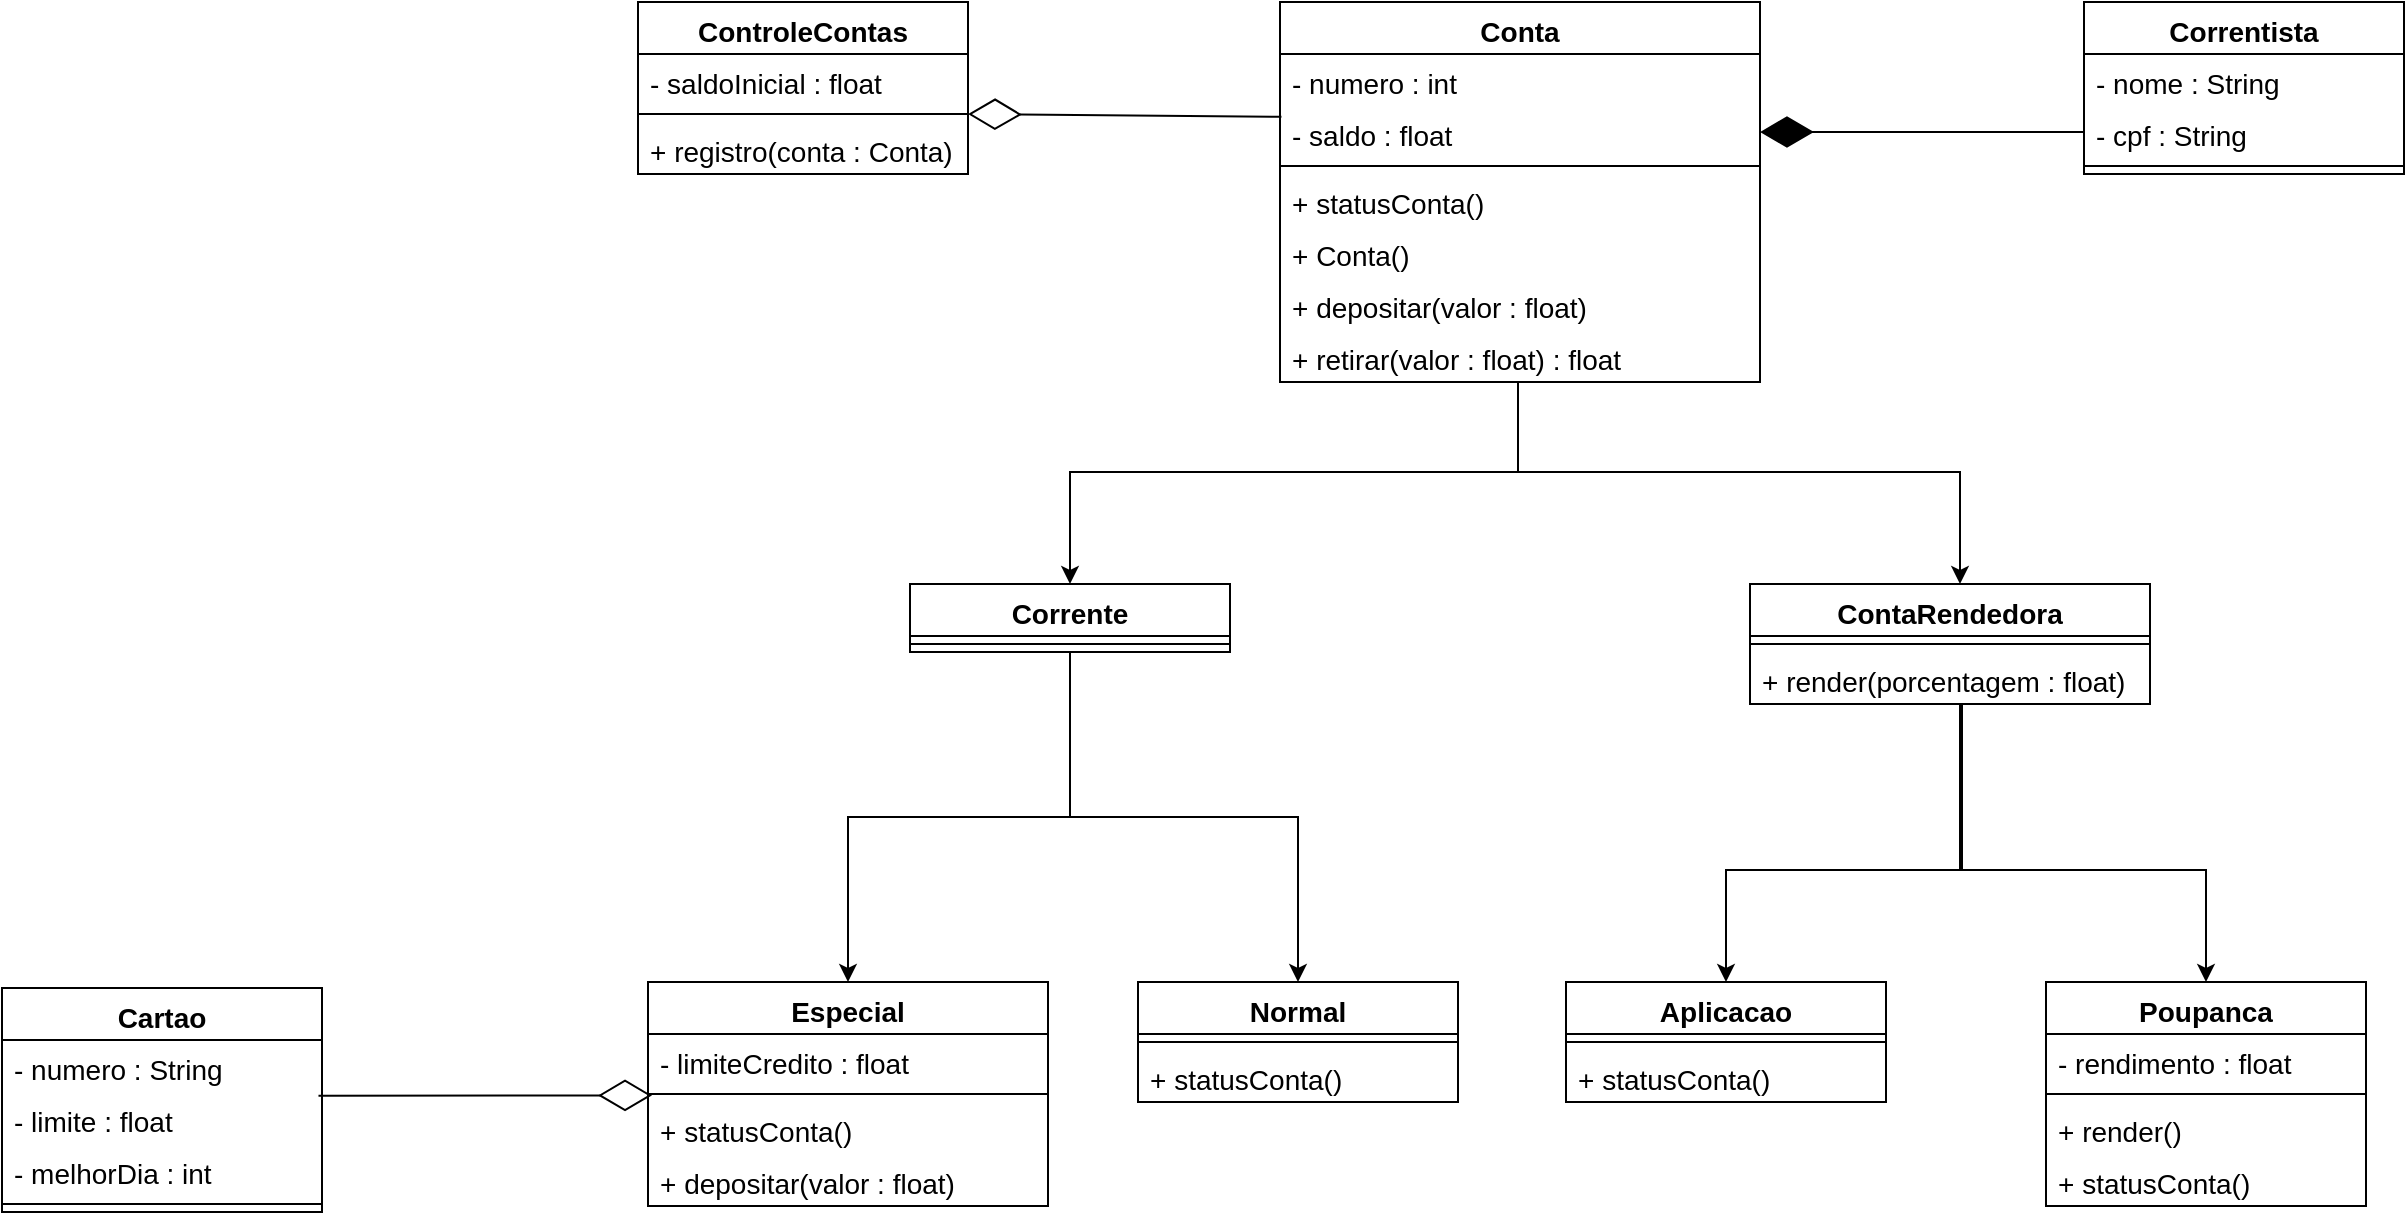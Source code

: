<mxfile version="13.6.2" type="device"><diagram id="jzm08OHMivk45kufqhk9" name="Page-1"><mxGraphModel dx="1452" dy="786" grid="0" gridSize="10" guides="1" tooltips="1" connect="1" arrows="1" fold="1" page="0" pageScale="1" pageWidth="850" pageHeight="1100" math="0" shadow="0"><root><mxCell id="0"/><mxCell id="1" parent="0"/><mxCell id="fej5oAwAKqEJnxrCgWgC-30" value="" style="edgeStyle=orthogonalEdgeStyle;rounded=0;orthogonalLoop=1;jettySize=auto;html=1;fontSize=14;" edge="1" parent="1" source="fej5oAwAKqEJnxrCgWgC-1" target="fej5oAwAKqEJnxrCgWgC-25"><mxGeometry relative="1" as="geometry"><Array as="points"><mxPoint x="243" y="205"/><mxPoint x="19" y="205"/></Array></mxGeometry></mxCell><mxCell id="fej5oAwAKqEJnxrCgWgC-60" value="" style="edgeStyle=orthogonalEdgeStyle;rounded=0;orthogonalLoop=1;jettySize=auto;html=1;fontSize=14;" edge="1" parent="1" source="fej5oAwAKqEJnxrCgWgC-25" target="fej5oAwAKqEJnxrCgWgC-56"><mxGeometry relative="1" as="geometry"/></mxCell><mxCell id="fej5oAwAKqEJnxrCgWgC-65" value="" style="edgeStyle=orthogonalEdgeStyle;rounded=0;orthogonalLoop=1;jettySize=auto;html=1;fontSize=14;" edge="1" parent="1" source="fej5oAwAKqEJnxrCgWgC-25" target="fej5oAwAKqEJnxrCgWgC-61"><mxGeometry relative="1" as="geometry"/></mxCell><mxCell id="fej5oAwAKqEJnxrCgWgC-25" value="Corrente" style="swimlane;fontStyle=1;align=center;verticalAlign=top;childLayout=stackLayout;horizontal=1;startSize=26;horizontalStack=0;resizeParent=1;resizeParentMax=0;resizeLast=0;collapsible=1;marginBottom=0;fontSize=14;" vertex="1" parent="1"><mxGeometry x="-61" y="261" width="160" height="34" as="geometry"><mxRectangle x="-61" y="261" width="90" height="26" as="alternateBounds"/></mxGeometry></mxCell><mxCell id="fej5oAwAKqEJnxrCgWgC-28" value="" style="line;strokeWidth=1;fillColor=none;align=left;verticalAlign=middle;spacingTop=-1;spacingLeft=3;spacingRight=3;rotatable=0;labelPosition=right;points=[];portConstraint=eastwest;fontSize=14;" vertex="1" parent="fej5oAwAKqEJnxrCgWgC-25"><mxGeometry y="26" width="160" height="8" as="geometry"/></mxCell><mxCell id="fej5oAwAKqEJnxrCgWgC-55" value="" style="endArrow=diamondThin;endFill=1;endSize=24;html=1;fontSize=14;exitX=0;exitY=0.5;exitDx=0;exitDy=0;" edge="1" parent="1" source="fej5oAwAKqEJnxrCgWgC-54" target="fej5oAwAKqEJnxrCgWgC-2"><mxGeometry width="160" relative="1" as="geometry"><mxPoint x="497" y="33" as="sourcePoint"/><mxPoint x="337" y="33" as="targetPoint"/></mxGeometry></mxCell><mxCell id="fej5oAwAKqEJnxrCgWgC-74" value="" style="edgeStyle=orthogonalEdgeStyle;rounded=0;orthogonalLoop=1;jettySize=auto;html=1;fontSize=14;" edge="1" parent="1" source="fej5oAwAKqEJnxrCgWgC-1" target="fej5oAwAKqEJnxrCgWgC-68"><mxGeometry relative="1" as="geometry"><Array as="points"><mxPoint x="243" y="205"/><mxPoint x="464" y="205"/></Array></mxGeometry></mxCell><mxCell id="fej5oAwAKqEJnxrCgWgC-83" value="" style="edgeStyle=orthogonalEdgeStyle;rounded=0;orthogonalLoop=1;jettySize=auto;html=1;fontSize=14;" edge="1" parent="1" source="fej5oAwAKqEJnxrCgWgC-68" target="fej5oAwAKqEJnxrCgWgC-79"><mxGeometry relative="1" as="geometry"><Array as="points"><mxPoint x="464" y="404"/><mxPoint x="347" y="404"/></Array></mxGeometry></mxCell><mxCell id="fej5oAwAKqEJnxrCgWgC-88" value="" style="edgeStyle=orthogonalEdgeStyle;rounded=0;orthogonalLoop=1;jettySize=auto;html=1;fontSize=14;" edge="1" parent="1" source="fej5oAwAKqEJnxrCgWgC-68" target="fej5oAwAKqEJnxrCgWgC-84"><mxGeometry relative="1" as="geometry"><Array as="points"><mxPoint x="465" y="404"/><mxPoint x="587" y="404"/></Array></mxGeometry></mxCell><mxCell id="fej5oAwAKqEJnxrCgWgC-79" value="Aplicacao" style="swimlane;fontStyle=1;align=center;verticalAlign=top;childLayout=stackLayout;horizontal=1;startSize=26;horizontalStack=0;resizeParent=1;resizeParentMax=0;resizeLast=0;collapsible=1;marginBottom=0;fontSize=14;" vertex="1" parent="1"><mxGeometry x="267" y="460" width="160" height="60" as="geometry"><mxRectangle x="240" y="40" width="90" height="26" as="alternateBounds"/></mxGeometry></mxCell><mxCell id="fej5oAwAKqEJnxrCgWgC-81" value="" style="line;strokeWidth=1;fillColor=none;align=left;verticalAlign=middle;spacingTop=-1;spacingLeft=3;spacingRight=3;rotatable=0;labelPosition=right;points=[];portConstraint=eastwest;fontSize=14;" vertex="1" parent="fej5oAwAKqEJnxrCgWgC-79"><mxGeometry y="26" width="160" height="8" as="geometry"/></mxCell><mxCell id="fej5oAwAKqEJnxrCgWgC-116" value="+ statusConta()" style="text;strokeColor=none;fillColor=none;align=left;verticalAlign=top;spacingLeft=4;spacingRight=4;overflow=hidden;rotatable=0;points=[[0,0.5],[1,0.5]];portConstraint=eastwest;fontSize=14;" vertex="1" parent="fej5oAwAKqEJnxrCgWgC-79"><mxGeometry y="34" width="160" height="26" as="geometry"/></mxCell><mxCell id="fej5oAwAKqEJnxrCgWgC-68" value="ContaRendedora" style="swimlane;fontStyle=1;align=center;verticalAlign=top;childLayout=stackLayout;horizontal=1;startSize=26;horizontalStack=0;resizeParent=1;resizeParentMax=0;resizeLast=0;collapsible=1;marginBottom=0;fontSize=14;" vertex="1" parent="1"><mxGeometry x="359" y="261" width="200" height="60" as="geometry"><mxRectangle x="240" y="40" width="90" height="26" as="alternateBounds"/></mxGeometry></mxCell><mxCell id="fej5oAwAKqEJnxrCgWgC-71" value="" style="line;strokeWidth=1;fillColor=none;align=left;verticalAlign=middle;spacingTop=-1;spacingLeft=3;spacingRight=3;rotatable=0;labelPosition=right;points=[];portConstraint=eastwest;fontSize=14;" vertex="1" parent="fej5oAwAKqEJnxrCgWgC-68"><mxGeometry y="26" width="200" height="8" as="geometry"/></mxCell><mxCell id="fej5oAwAKqEJnxrCgWgC-72" value="+ render(porcentagem : float)" style="text;strokeColor=none;fillColor=none;align=left;verticalAlign=top;spacingLeft=4;spacingRight=4;overflow=hidden;rotatable=0;points=[[0,0.5],[1,0.5]];portConstraint=eastwest;fontSize=14;" vertex="1" parent="fej5oAwAKqEJnxrCgWgC-68"><mxGeometry y="34" width="200" height="26" as="geometry"/></mxCell><mxCell id="fej5oAwAKqEJnxrCgWgC-84" value="Poupanca" style="swimlane;fontStyle=1;align=center;verticalAlign=top;childLayout=stackLayout;horizontal=1;startSize=26;horizontalStack=0;resizeParent=1;resizeParentMax=0;resizeLast=0;collapsible=1;marginBottom=0;fontSize=14;" vertex="1" parent="1"><mxGeometry x="507" y="460" width="160" height="112" as="geometry"><mxRectangle x="240" y="40" width="90" height="26" as="alternateBounds"/></mxGeometry></mxCell><mxCell id="fej5oAwAKqEJnxrCgWgC-90" value="- rendimento : float" style="text;strokeColor=none;fillColor=none;align=left;verticalAlign=top;spacingLeft=4;spacingRight=4;overflow=hidden;rotatable=0;points=[[0,0.5],[1,0.5]];portConstraint=eastwest;fontSize=14;" vertex="1" parent="fej5oAwAKqEJnxrCgWgC-84"><mxGeometry y="26" width="160" height="26" as="geometry"/></mxCell><mxCell id="fej5oAwAKqEJnxrCgWgC-86" value="" style="line;strokeWidth=1;fillColor=none;align=left;verticalAlign=middle;spacingTop=-1;spacingLeft=3;spacingRight=3;rotatable=0;labelPosition=right;points=[];portConstraint=eastwest;fontSize=14;" vertex="1" parent="fej5oAwAKqEJnxrCgWgC-84"><mxGeometry y="52" width="160" height="8" as="geometry"/></mxCell><mxCell id="fej5oAwAKqEJnxrCgWgC-87" value="+ render()" style="text;strokeColor=none;fillColor=none;align=left;verticalAlign=top;spacingLeft=4;spacingRight=4;overflow=hidden;rotatable=0;points=[[0,0.5],[1,0.5]];portConstraint=eastwest;fontSize=14;" vertex="1" parent="fej5oAwAKqEJnxrCgWgC-84"><mxGeometry y="60" width="160" height="26" as="geometry"/></mxCell><mxCell id="fej5oAwAKqEJnxrCgWgC-117" value="+ statusConta()" style="text;strokeColor=none;fillColor=none;align=left;verticalAlign=top;spacingLeft=4;spacingRight=4;overflow=hidden;rotatable=0;points=[[0,0.5],[1,0.5]];portConstraint=eastwest;fontSize=14;" vertex="1" parent="fej5oAwAKqEJnxrCgWgC-84"><mxGeometry y="86" width="160" height="26" as="geometry"/></mxCell><mxCell id="fej5oAwAKqEJnxrCgWgC-61" value="Especial" style="swimlane;fontStyle=1;align=center;verticalAlign=top;childLayout=stackLayout;horizontal=1;startSize=26;horizontalStack=0;resizeParent=1;resizeParentMax=0;resizeLast=0;collapsible=1;marginBottom=0;fontSize=14;" vertex="1" parent="1"><mxGeometry x="-192" y="460" width="200" height="112" as="geometry"><mxRectangle x="240" y="40" width="90" height="26" as="alternateBounds"/></mxGeometry></mxCell><mxCell id="fej5oAwAKqEJnxrCgWgC-62" value="- limiteCredito : float" style="text;strokeColor=none;fillColor=none;align=left;verticalAlign=top;spacingLeft=4;spacingRight=4;overflow=hidden;rotatable=0;points=[[0,0.5],[1,0.5]];portConstraint=eastwest;fontSize=14;" vertex="1" parent="fej5oAwAKqEJnxrCgWgC-61"><mxGeometry y="26" width="200" height="26" as="geometry"/></mxCell><mxCell id="fej5oAwAKqEJnxrCgWgC-63" value="" style="line;strokeWidth=1;fillColor=none;align=left;verticalAlign=middle;spacingTop=-1;spacingLeft=3;spacingRight=3;rotatable=0;labelPosition=right;points=[];portConstraint=eastwest;fontSize=14;" vertex="1" parent="fej5oAwAKqEJnxrCgWgC-61"><mxGeometry y="52" width="200" height="8" as="geometry"/></mxCell><mxCell id="fej5oAwAKqEJnxrCgWgC-118" value="+ statusConta()" style="text;strokeColor=none;fillColor=none;align=left;verticalAlign=top;spacingLeft=4;spacingRight=4;overflow=hidden;rotatable=0;points=[[0,0.5],[1,0.5]];portConstraint=eastwest;fontSize=14;" vertex="1" parent="fej5oAwAKqEJnxrCgWgC-61"><mxGeometry y="60" width="200" height="26" as="geometry"/></mxCell><mxCell id="fej5oAwAKqEJnxrCgWgC-111" value="+ depositar(valor : float)" style="text;strokeColor=none;fillColor=none;align=left;verticalAlign=top;spacingLeft=4;spacingRight=4;overflow=hidden;rotatable=0;points=[[0,0.5],[1,0.5]];portConstraint=eastwest;fontSize=14;" vertex="1" parent="fej5oAwAKqEJnxrCgWgC-61"><mxGeometry y="86" width="200" height="26" as="geometry"/></mxCell><mxCell id="fej5oAwAKqEJnxrCgWgC-56" value="Normal" style="swimlane;fontStyle=1;align=center;verticalAlign=top;childLayout=stackLayout;horizontal=1;startSize=26;horizontalStack=0;resizeParent=1;resizeParentMax=0;resizeLast=0;collapsible=1;marginBottom=0;fontSize=14;" vertex="1" parent="1"><mxGeometry x="53" y="460" width="160" height="60" as="geometry"><mxRectangle x="240" y="40" width="90" height="26" as="alternateBounds"/></mxGeometry></mxCell><mxCell id="fej5oAwAKqEJnxrCgWgC-58" value="" style="line;strokeWidth=1;fillColor=none;align=left;verticalAlign=middle;spacingTop=-1;spacingLeft=3;spacingRight=3;rotatable=0;labelPosition=right;points=[];portConstraint=eastwest;fontSize=14;" vertex="1" parent="fej5oAwAKqEJnxrCgWgC-56"><mxGeometry y="26" width="160" height="8" as="geometry"/></mxCell><mxCell id="fej5oAwAKqEJnxrCgWgC-119" value="+ statusConta()" style="text;strokeColor=none;fillColor=none;align=left;verticalAlign=top;spacingLeft=4;spacingRight=4;overflow=hidden;rotatable=0;points=[[0,0.5],[1,0.5]];portConstraint=eastwest;fontSize=14;" vertex="1" parent="fej5oAwAKqEJnxrCgWgC-56"><mxGeometry y="34" width="160" height="26" as="geometry"/></mxCell><mxCell id="fej5oAwAKqEJnxrCgWgC-103" value="" style="endArrow=diamondThin;endFill=0;endSize=24;html=1;fontSize=14;exitX=0.989;exitY=0.071;exitDx=0;exitDy=0;exitPerimeter=0;entryX=0.01;entryY=1.181;entryDx=0;entryDy=0;entryPerimeter=0;" edge="1" parent="1" source="fej5oAwAKqEJnxrCgWgC-101" target="fej5oAwAKqEJnxrCgWgC-62"><mxGeometry width="160" relative="1" as="geometry"><mxPoint x="-376" y="515.29" as="sourcePoint"/><mxPoint x="-216" y="515.29" as="targetPoint"/></mxGeometry></mxCell><mxCell id="fej5oAwAKqEJnxrCgWgC-96" value="Cartao" style="swimlane;fontStyle=1;align=center;verticalAlign=top;childLayout=stackLayout;horizontal=1;startSize=26;horizontalStack=0;resizeParent=1;resizeParentMax=0;resizeLast=0;collapsible=1;marginBottom=0;fillColor=none;gradientColor=none;fontSize=14;" vertex="1" parent="1"><mxGeometry x="-515" y="463" width="160" height="112" as="geometry"/></mxCell><mxCell id="fej5oAwAKqEJnxrCgWgC-97" value="- numero : String" style="text;strokeColor=none;fillColor=none;align=left;verticalAlign=top;spacingLeft=4;spacingRight=4;overflow=hidden;rotatable=0;points=[[0,0.5],[1,0.5]];portConstraint=eastwest;fontSize=14;" vertex="1" parent="fej5oAwAKqEJnxrCgWgC-96"><mxGeometry y="26" width="160" height="26" as="geometry"/></mxCell><mxCell id="fej5oAwAKqEJnxrCgWgC-101" value="- limite : float" style="text;strokeColor=none;fillColor=none;align=left;verticalAlign=top;spacingLeft=4;spacingRight=4;overflow=hidden;rotatable=0;points=[[0,0.5],[1,0.5]];portConstraint=eastwest;fontSize=14;" vertex="1" parent="fej5oAwAKqEJnxrCgWgC-96"><mxGeometry y="52" width="160" height="26" as="geometry"/></mxCell><mxCell id="fej5oAwAKqEJnxrCgWgC-102" value="- melhorDia : int" style="text;strokeColor=none;fillColor=none;align=left;verticalAlign=top;spacingLeft=4;spacingRight=4;overflow=hidden;rotatable=0;points=[[0,0.5],[1,0.5]];portConstraint=eastwest;fontSize=14;" vertex="1" parent="fej5oAwAKqEJnxrCgWgC-96"><mxGeometry y="78" width="160" height="26" as="geometry"/></mxCell><mxCell id="fej5oAwAKqEJnxrCgWgC-98" value="" style="line;strokeWidth=1;fillColor=none;align=left;verticalAlign=middle;spacingTop=-1;spacingLeft=3;spacingRight=3;rotatable=0;labelPosition=right;points=[];portConstraint=eastwest;fontSize=14;" vertex="1" parent="fej5oAwAKqEJnxrCgWgC-96"><mxGeometry y="104" width="160" height="8" as="geometry"/></mxCell><mxCell id="fej5oAwAKqEJnxrCgWgC-46" value="Correntista" style="swimlane;fontStyle=1;align=center;verticalAlign=top;childLayout=stackLayout;horizontal=1;startSize=26;horizontalStack=0;resizeParent=1;resizeParentMax=0;resizeLast=0;collapsible=1;marginBottom=0;fontSize=14;" vertex="1" parent="1"><mxGeometry x="526" y="-30" width="160" height="86" as="geometry"/></mxCell><mxCell id="fej5oAwAKqEJnxrCgWgC-47" value="- nome : String" style="text;strokeColor=none;fillColor=none;align=left;verticalAlign=top;spacingLeft=4;spacingRight=4;overflow=hidden;rotatable=0;points=[[0,0.5],[1,0.5]];portConstraint=eastwest;fontSize=14;" vertex="1" parent="fej5oAwAKqEJnxrCgWgC-46"><mxGeometry y="26" width="160" height="26" as="geometry"/></mxCell><mxCell id="fej5oAwAKqEJnxrCgWgC-54" value="- cpf : String" style="text;strokeColor=none;fillColor=none;align=left;verticalAlign=top;spacingLeft=4;spacingRight=4;overflow=hidden;rotatable=0;points=[[0,0.5],[1,0.5]];portConstraint=eastwest;fontSize=14;" vertex="1" parent="fej5oAwAKqEJnxrCgWgC-46"><mxGeometry y="52" width="160" height="26" as="geometry"/></mxCell><mxCell id="fej5oAwAKqEJnxrCgWgC-48" value="" style="line;strokeWidth=1;fillColor=none;align=left;verticalAlign=middle;spacingTop=-1;spacingLeft=3;spacingRight=3;rotatable=0;labelPosition=right;points=[];portConstraint=eastwest;fontSize=14;" vertex="1" parent="fej5oAwAKqEJnxrCgWgC-46"><mxGeometry y="78" width="160" height="8" as="geometry"/></mxCell><mxCell id="fej5oAwAKqEJnxrCgWgC-104" value="ControleContas" style="swimlane;fontStyle=1;align=center;verticalAlign=top;childLayout=stackLayout;horizontal=1;startSize=26;horizontalStack=0;resizeParent=1;resizeParentMax=0;resizeLast=0;collapsible=1;marginBottom=0;fillColor=none;gradientColor=none;fontSize=14;" vertex="1" parent="1"><mxGeometry x="-197" y="-30" width="165" height="86" as="geometry"/></mxCell><mxCell id="fej5oAwAKqEJnxrCgWgC-105" value="- saldoInicial : float" style="text;strokeColor=none;fillColor=none;align=left;verticalAlign=top;spacingLeft=4;spacingRight=4;overflow=hidden;rotatable=0;points=[[0,0.5],[1,0.5]];portConstraint=eastwest;fontSize=14;" vertex="1" parent="fej5oAwAKqEJnxrCgWgC-104"><mxGeometry y="26" width="165" height="26" as="geometry"/></mxCell><mxCell id="fej5oAwAKqEJnxrCgWgC-106" value="" style="line;strokeWidth=1;fillColor=none;align=left;verticalAlign=middle;spacingTop=-1;spacingLeft=3;spacingRight=3;rotatable=0;labelPosition=right;points=[];portConstraint=eastwest;fontSize=14;" vertex="1" parent="fej5oAwAKqEJnxrCgWgC-104"><mxGeometry y="52" width="165" height="8" as="geometry"/></mxCell><mxCell id="fej5oAwAKqEJnxrCgWgC-107" value="+ registro(conta : Conta)" style="text;strokeColor=none;fillColor=none;align=left;verticalAlign=top;spacingLeft=4;spacingRight=4;overflow=hidden;rotatable=0;points=[[0,0.5],[1,0.5]];portConstraint=eastwest;fontSize=14;" vertex="1" parent="fej5oAwAKqEJnxrCgWgC-104"><mxGeometry y="60" width="165" height="26" as="geometry"/></mxCell><mxCell id="fej5oAwAKqEJnxrCgWgC-1" value="Conta" style="swimlane;fontStyle=1;align=center;verticalAlign=top;childLayout=stackLayout;horizontal=1;startSize=26;horizontalStack=0;resizeParent=1;resizeParentMax=0;resizeLast=0;collapsible=1;marginBottom=0;fontSize=14;" vertex="1" parent="1"><mxGeometry x="124" y="-30" width="240" height="190" as="geometry"><mxRectangle x="240" y="40" width="90" height="26" as="alternateBounds"/></mxGeometry></mxCell><mxCell id="fej5oAwAKqEJnxrCgWgC-7" value="- numero : int" style="text;strokeColor=none;fillColor=none;align=left;verticalAlign=top;spacingLeft=4;spacingRight=4;overflow=hidden;rotatable=0;points=[[0,0.5],[1,0.5]];portConstraint=eastwest;fontSize=14;" vertex="1" parent="fej5oAwAKqEJnxrCgWgC-1"><mxGeometry y="26" width="240" height="26" as="geometry"/></mxCell><mxCell id="fej5oAwAKqEJnxrCgWgC-2" value="- saldo : float" style="text;strokeColor=none;fillColor=none;align=left;verticalAlign=top;spacingLeft=4;spacingRight=4;overflow=hidden;rotatable=0;points=[[0,0.5],[1,0.5]];portConstraint=eastwest;fontSize=14;" vertex="1" parent="fej5oAwAKqEJnxrCgWgC-1"><mxGeometry y="52" width="240" height="26" as="geometry"/></mxCell><mxCell id="fej5oAwAKqEJnxrCgWgC-3" value="" style="line;strokeWidth=1;fillColor=none;align=left;verticalAlign=middle;spacingTop=-1;spacingLeft=3;spacingRight=3;rotatable=0;labelPosition=right;points=[];portConstraint=eastwest;fontSize=14;" vertex="1" parent="fej5oAwAKqEJnxrCgWgC-1"><mxGeometry y="78" width="240" height="8" as="geometry"/></mxCell><mxCell id="fej5oAwAKqEJnxrCgWgC-115" value="+ statusConta()" style="text;strokeColor=none;fillColor=none;align=left;verticalAlign=top;spacingLeft=4;spacingRight=4;overflow=hidden;rotatable=0;points=[[0,0.5],[1,0.5]];portConstraint=eastwest;fontSize=14;" vertex="1" parent="fej5oAwAKqEJnxrCgWgC-1"><mxGeometry y="86" width="240" height="26" as="geometry"/></mxCell><mxCell id="fej5oAwAKqEJnxrCgWgC-109" value="+ Conta()" style="text;strokeColor=none;fillColor=none;align=left;verticalAlign=top;spacingLeft=4;spacingRight=4;overflow=hidden;rotatable=0;points=[[0,0.5],[1,0.5]];portConstraint=eastwest;fontSize=14;" vertex="1" parent="fej5oAwAKqEJnxrCgWgC-1"><mxGeometry y="112" width="240" height="26" as="geometry"/></mxCell><mxCell id="fej5oAwAKqEJnxrCgWgC-4" value="+ depositar(valor : float)" style="text;strokeColor=none;fillColor=none;align=left;verticalAlign=top;spacingLeft=4;spacingRight=4;overflow=hidden;rotatable=0;points=[[0,0.5],[1,0.5]];portConstraint=eastwest;fontSize=14;" vertex="1" parent="fej5oAwAKqEJnxrCgWgC-1"><mxGeometry y="138" width="240" height="26" as="geometry"/></mxCell><mxCell id="fej5oAwAKqEJnxrCgWgC-66" value="+ retirar(valor : float) : float" style="text;strokeColor=none;fillColor=none;align=left;verticalAlign=top;spacingLeft=4;spacingRight=4;overflow=hidden;rotatable=0;points=[[0,0.5],[1,0.5]];portConstraint=eastwest;fontSize=14;" vertex="1" parent="fej5oAwAKqEJnxrCgWgC-1"><mxGeometry y="164" width="240" height="26" as="geometry"/></mxCell><mxCell id="fej5oAwAKqEJnxrCgWgC-114" value="" style="endArrow=diamondThin;endFill=0;endSize=24;html=1;fontSize=14;entryX=0.003;entryY=0.207;entryDx=0;entryDy=0;entryPerimeter=0;exitX=0.003;exitY=0.207;exitDx=0;exitDy=0;exitPerimeter=0;" edge="1" parent="fej5oAwAKqEJnxrCgWgC-1" source="fej5oAwAKqEJnxrCgWgC-2"><mxGeometry width="160" relative="1" as="geometry"><mxPoint x="-5" y="56" as="sourcePoint"/><mxPoint x="-156" y="56" as="targetPoint"/></mxGeometry></mxCell></root></mxGraphModel></diagram></mxfile>